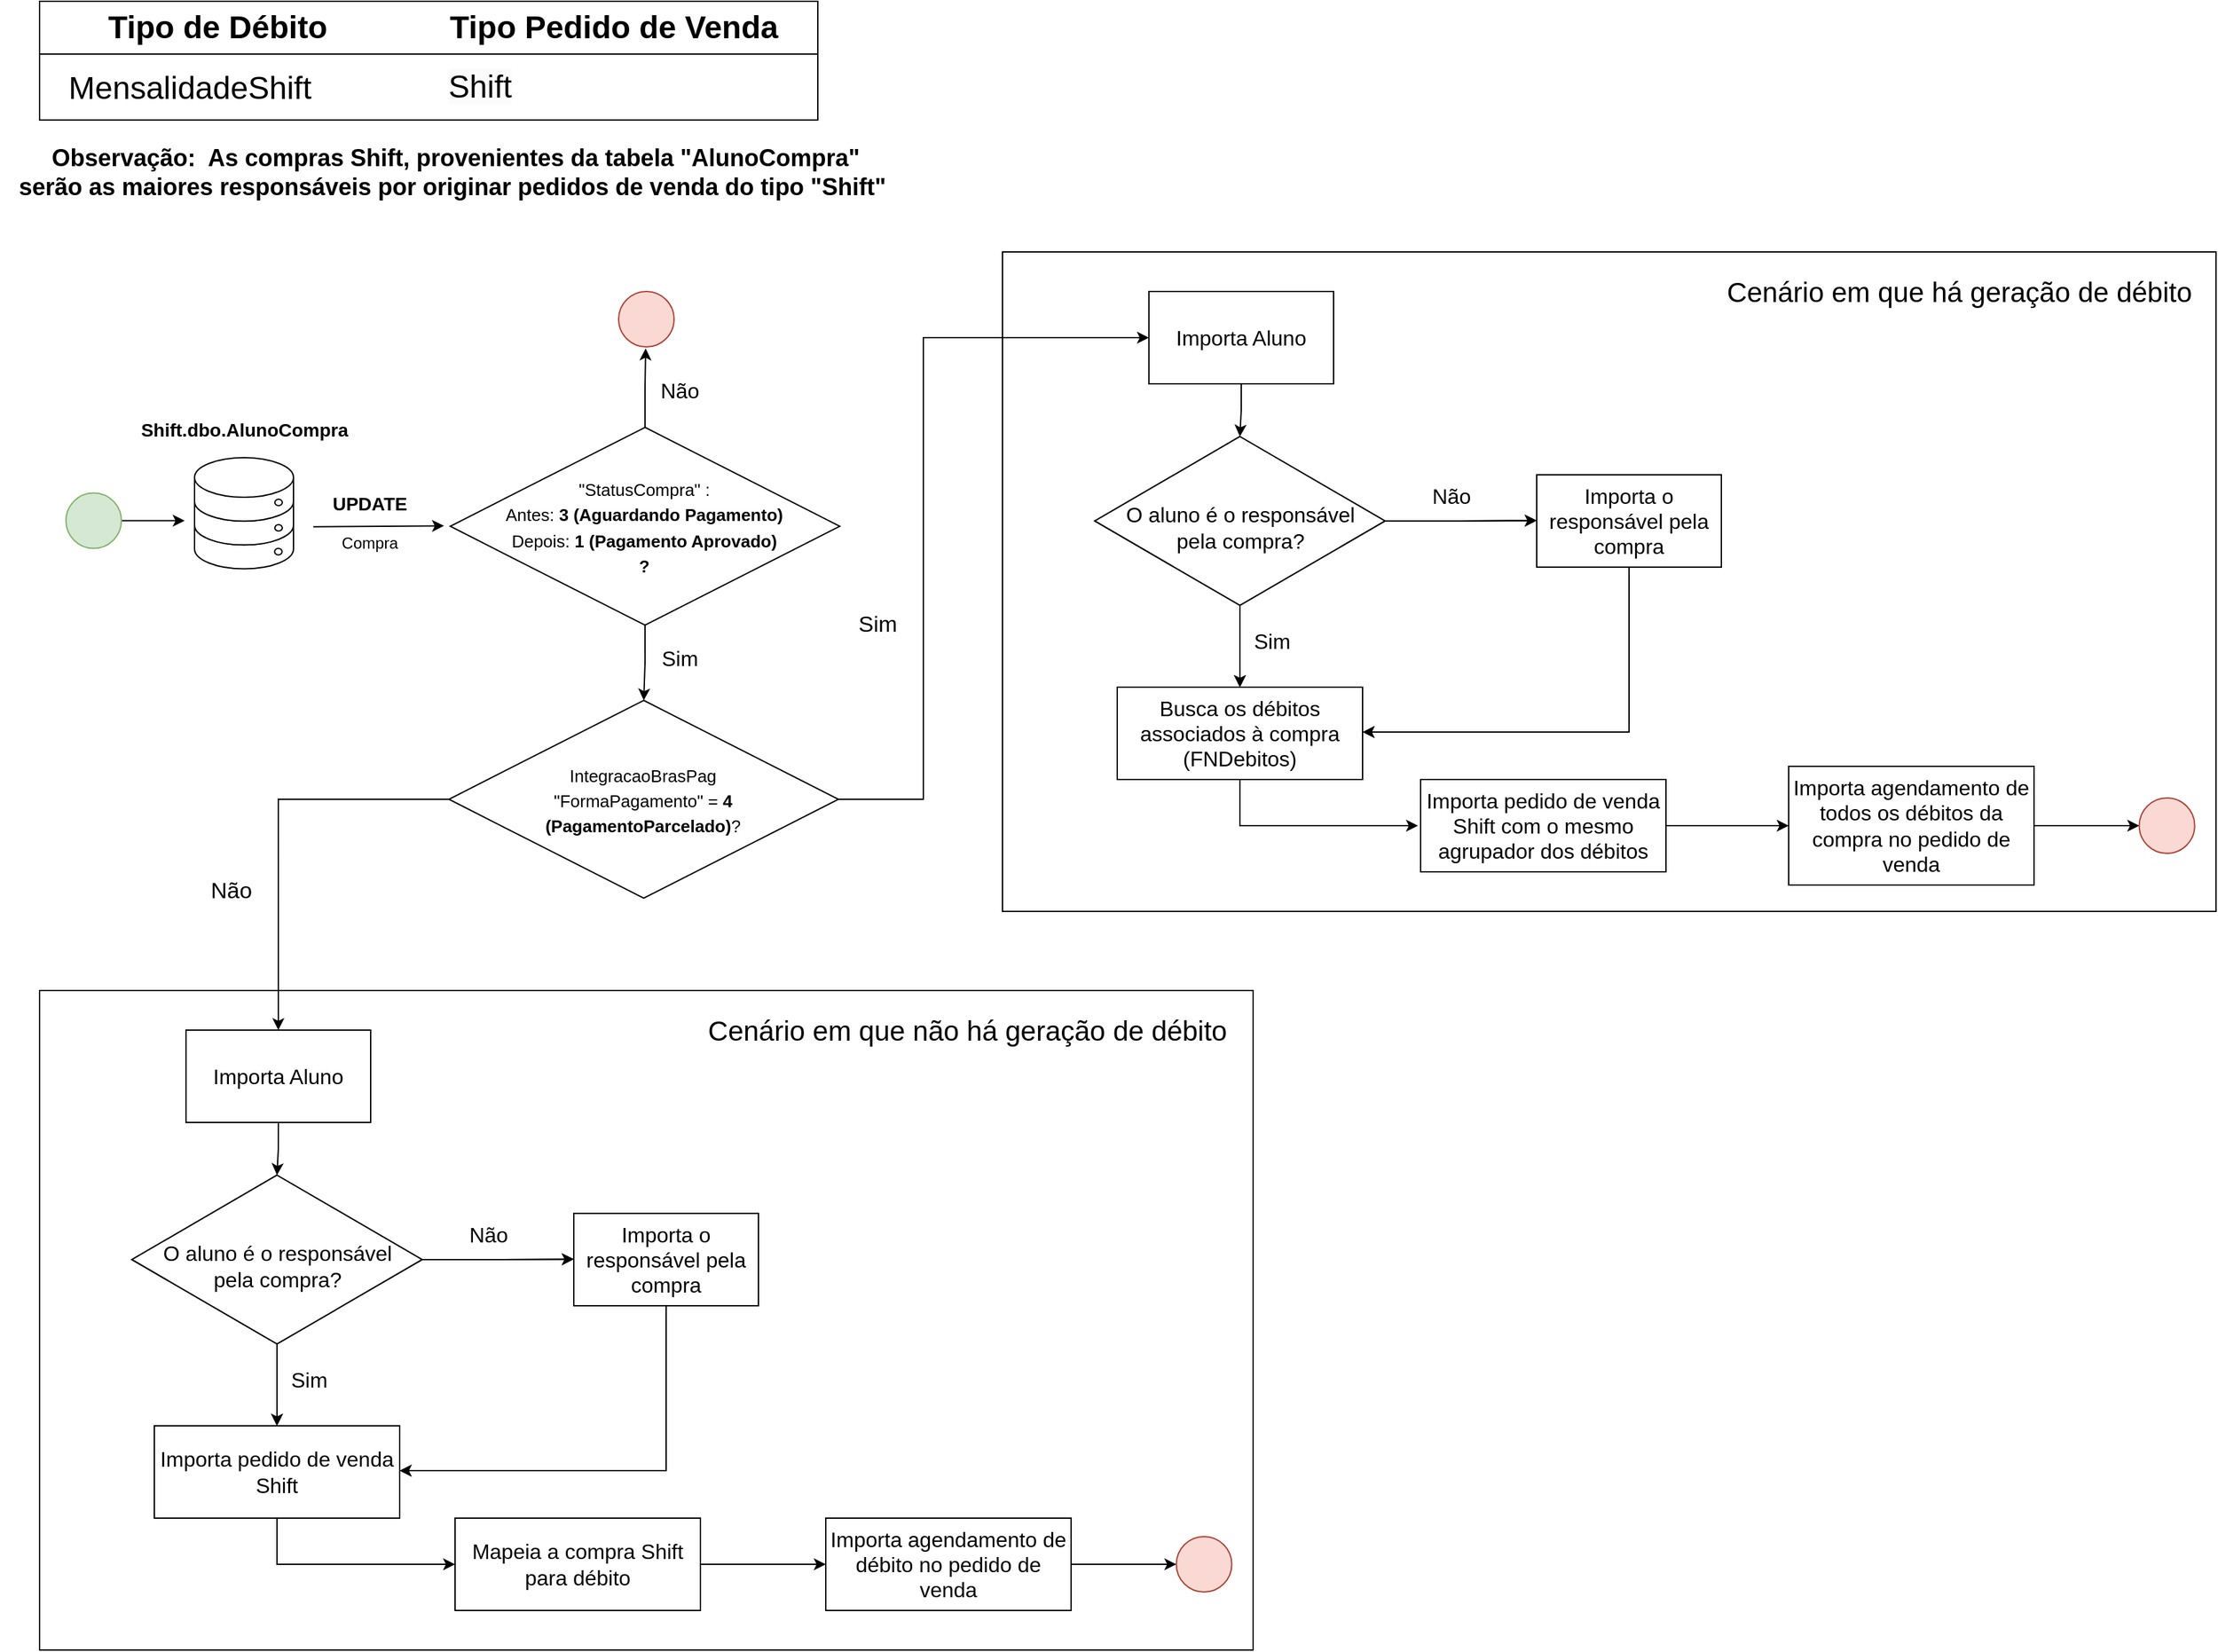<mxfile version="22.1.16" type="device">
  <diagram name="Página-1" id="JGmMoqSa35rXy1QoEq3f">
    <mxGraphModel dx="956" dy="515" grid="1" gridSize="10" guides="1" tooltips="1" connect="1" arrows="1" fold="1" page="1" pageScale="1" pageWidth="2339" pageHeight="3300" math="0" shadow="0">
      <root>
        <mxCell id="0" />
        <mxCell id="1" parent="0" />
        <mxCell id="vPRiPzP2IyB3WC7fO1nx-7" value="" style="whiteSpace=wrap;html=1;fillColor=default;" parent="1" vertex="1">
          <mxGeometry x="120" y="50" width="590" height="40" as="geometry" />
        </mxCell>
        <mxCell id="vPRiPzP2IyB3WC7fO1nx-8" value="" style="group;strokeColor=default;fillColor=default;" parent="1" vertex="1" connectable="0">
          <mxGeometry x="120" y="90" width="590" height="50" as="geometry" />
        </mxCell>
        <mxCell id="vPRiPzP2IyB3WC7fO1nx-9" value="&lt;div style=&quot;&quot;&gt;&lt;font style=&quot;font-size: 24px;&quot;&gt;MensalidadeShift&lt;/font&gt;&lt;/div&gt;&lt;font style=&quot;font-size: 24px;&quot;&gt;&lt;br&gt;&lt;/font&gt;" style="text;html=1;strokeColor=none;fillColor=none;align=left;verticalAlign=top;whiteSpace=wrap;rounded=0;" parent="vPRiPzP2IyB3WC7fO1nx-8" vertex="1">
          <mxGeometry x="19.86" y="5" width="234.95" height="22.727" as="geometry" />
        </mxCell>
        <mxCell id="vPRiPzP2IyB3WC7fO1nx-10" value="&lt;span style=&quot;color: rgb(0, 0, 0); font-family: Helvetica; font-size: 24px; font-style: normal; font-variant-ligatures: normal; font-variant-caps: normal; letter-spacing: normal; orphans: 2; text-align: left; text-indent: 0px; text-transform: none; widows: 2; word-spacing: 0px; -webkit-text-stroke-width: 0px; background-color: rgb(251, 251, 251); text-decoration-thickness: initial; text-decoration-style: initial; text-decoration-color: initial; float: none; display: inline !important;&quot;&gt;Shift&lt;/span&gt;&lt;span style=&quot;border-color: var(--border-color); font-size: 24px;&quot;&gt;&lt;br&gt;&lt;/span&gt;" style="text;whiteSpace=wrap;html=1;" parent="vPRiPzP2IyB3WC7fO1nx-8" vertex="1">
          <mxGeometry x="307.92" y="4.236" width="271.28" height="22.491" as="geometry" />
        </mxCell>
        <mxCell id="vPRiPzP2IyB3WC7fO1nx-11" value="&lt;font style=&quot;font-size: 24px;&quot;&gt;&lt;b&gt;Tipo Pedido de Venda&lt;/b&gt;&lt;/font&gt;" style="text;html=1;align=center;verticalAlign=middle;resizable=0;points=[];autosize=1;strokeColor=none;fillColor=none;" parent="1" vertex="1">
          <mxGeometry x="420" y="50" width="270" height="40" as="geometry" />
        </mxCell>
        <mxCell id="vPRiPzP2IyB3WC7fO1nx-12" value="&lt;font style=&quot;font-size: 24px;&quot;&gt;&lt;b&gt;Tipo de Débito&lt;/b&gt;&lt;/font&gt;" style="text;html=1;align=left;verticalAlign=middle;resizable=0;points=[];autosize=1;strokeColor=none;fillColor=none;" parent="1" vertex="1">
          <mxGeometry x="170" y="50" width="190" height="40" as="geometry" />
        </mxCell>
        <mxCell id="vPRiPzP2IyB3WC7fO1nx-13" value="&lt;font style=&quot;font-size: 18px;&quot;&gt;&lt;b&gt;Observação:&amp;nbsp; As compras Shift, provenientes da tabela &quot;AlunoCompra&quot; &lt;br&gt;serão as maiores responsáveis por originar pedidos de venda do tipo &quot;Shift&quot;&amp;nbsp;&lt;/b&gt;&lt;/font&gt;" style="text;html=1;align=center;verticalAlign=middle;resizable=0;points=[];autosize=1;strokeColor=none;fillColor=none;" parent="1" vertex="1">
          <mxGeometry x="90" y="150" width="690" height="60" as="geometry" />
        </mxCell>
        <mxCell id="vPRiPzP2IyB3WC7fO1nx-95" value="" style="html=1;whiteSpace=wrap;" parent="1" vertex="1">
          <mxGeometry x="120" y="800" width="920" height="500" as="geometry" />
        </mxCell>
        <mxCell id="vPRiPzP2IyB3WC7fO1nx-96" value="&lt;span style=&quot;font-size: 14px;&quot;&gt;&lt;b&gt;Shift.dbo.AlunoCompra&lt;/b&gt;&lt;/span&gt;" style="text;html=1;align=center;verticalAlign=middle;resizable=0;points=[];autosize=1;strokeColor=none;fillColor=none;strokeWidth=13;" parent="1" vertex="1">
          <mxGeometry x="185" y="360" width="180" height="30" as="geometry" />
        </mxCell>
        <mxCell id="vPRiPzP2IyB3WC7fO1nx-97" value="&lt;font style=&quot;font-size: 14px;&quot;&gt;&lt;b&gt;UPDATE&lt;/b&gt;&lt;/font&gt;" style="text;html=1;align=center;verticalAlign=middle;resizable=0;points=[];autosize=1;strokeColor=none;fillColor=none;" parent="1" vertex="1">
          <mxGeometry x="330" y="416.38" width="80" height="30" as="geometry" />
        </mxCell>
        <mxCell id="vPRiPzP2IyB3WC7fO1nx-98" value="" style="endArrow=classic;html=1;rounded=0;entryX=0.959;entryY=1.043;entryDx=0;entryDy=0;entryPerimeter=0;" parent="1" edge="1">
          <mxGeometry width="50" height="50" relative="1" as="geometry">
            <mxPoint x="327.5" y="448.42" as="sourcePoint" />
            <mxPoint x="426.58" y="447.67" as="targetPoint" />
          </mxGeometry>
        </mxCell>
        <mxCell id="vPRiPzP2IyB3WC7fO1nx-99" value="" style="group;fillColor=default;" parent="1" vertex="1" connectable="0">
          <mxGeometry x="237.5" y="390" width="75" height="104.12" as="geometry" />
        </mxCell>
        <mxCell id="vPRiPzP2IyB3WC7fO1nx-100" value="" style="shape=cylinder3;whiteSpace=wrap;html=1;boundedLbl=1;backgroundOutline=1;size=15;fillColor=default;" parent="vPRiPzP2IyB3WC7fO1nx-99" vertex="1">
          <mxGeometry y="42.125" width="75" height="48.125" as="geometry" />
        </mxCell>
        <mxCell id="vPRiPzP2IyB3WC7fO1nx-101" value="" style="shape=cylinder3;whiteSpace=wrap;html=1;boundedLbl=1;backgroundOutline=1;size=15;fillColor=default;" parent="vPRiPzP2IyB3WC7fO1nx-99" vertex="1">
          <mxGeometry y="24.062" width="75" height="48.125" as="geometry" />
        </mxCell>
        <mxCell id="vPRiPzP2IyB3WC7fO1nx-102" value="" style="shape=cylinder3;whiteSpace=wrap;html=1;boundedLbl=1;backgroundOutline=1;size=15;fillColor=default;" parent="vPRiPzP2IyB3WC7fO1nx-99" vertex="1">
          <mxGeometry y="6" width="75" height="48.125" as="geometry" />
        </mxCell>
        <mxCell id="vPRiPzP2IyB3WC7fO1nx-103" value="" style="ellipse;whiteSpace=wrap;html=1;fillColor=default;" parent="vPRiPzP2IyB3WC7fO1nx-99" vertex="1">
          <mxGeometry x="60.875" y="56.741" width="5.625" height="4.902" as="geometry" />
        </mxCell>
        <mxCell id="vPRiPzP2IyB3WC7fO1nx-104" value="" style="ellipse;whiteSpace=wrap;html=1;fillColor=default;" parent="vPRiPzP2IyB3WC7fO1nx-99" vertex="1">
          <mxGeometry x="60.875" y="37.481" width="5.625" height="4.902" as="geometry" />
        </mxCell>
        <mxCell id="vPRiPzP2IyB3WC7fO1nx-105" value="" style="ellipse;whiteSpace=wrap;html=1;fillColor=default;" parent="1" vertex="1">
          <mxGeometry x="298.208" y="464.804" width="5.625" height="4.902" as="geometry" />
        </mxCell>
        <mxCell id="vPRiPzP2IyB3WC7fO1nx-106" style="edgeStyle=orthogonalEdgeStyle;rounded=0;orthogonalLoop=1;jettySize=auto;html=1;fontFamily=Helvetica;fontSize=16;fontColor=default;startSize=30;" parent="1" source="vPRiPzP2IyB3WC7fO1nx-107" edge="1">
          <mxGeometry relative="1" as="geometry">
            <mxPoint x="230" y="443.785" as="targetPoint" />
          </mxGeometry>
        </mxCell>
        <mxCell id="vPRiPzP2IyB3WC7fO1nx-107" value="" style="ellipse;whiteSpace=wrap;html=1;aspect=fixed;strokeColor=#82b366;align=center;verticalAlign=middle;fontFamily=Helvetica;fontSize=16;startSize=30;fillColor=#d5e8d4;" parent="1" vertex="1">
          <mxGeometry x="140" y="422.77" width="42.03" height="42.03" as="geometry" />
        </mxCell>
        <mxCell id="vPRiPzP2IyB3WC7fO1nx-108" value="Compra" style="text;html=1;align=center;verticalAlign=middle;resizable=0;points=[];autosize=1;strokeColor=none;fillColor=none;" parent="1" vertex="1">
          <mxGeometry x="335" y="446.38" width="70" height="30" as="geometry" />
        </mxCell>
        <mxCell id="vPRiPzP2IyB3WC7fO1nx-109" value="" style="group" parent="1" vertex="1" connectable="0">
          <mxGeometry x="428" y="383" width="302" height="150" as="geometry" />
        </mxCell>
        <mxCell id="vPRiPzP2IyB3WC7fO1nx-110" value="" style="rhombus;whiteSpace=wrap;html=1;strokeColor=default;align=center;verticalAlign=middle;fontFamily=Helvetica;fontSize=16;fontColor=default;startSize=30;fillColor=default;" parent="vPRiPzP2IyB3WC7fO1nx-109" vertex="1">
          <mxGeometry x="3.36" y="-10" width="295.288" height="150" as="geometry" />
        </mxCell>
        <mxCell id="vPRiPzP2IyB3WC7fO1nx-111" value="&lt;font style=&quot;border-color: var(--border-color); font-size: 13px;&quot;&gt;&quot;StatusCompra&quot; :&lt;br style=&quot;border-color: var(--border-color);&quot;&gt;Antes:&lt;b style=&quot;border-color: var(--border-color);&quot;&gt;&amp;nbsp;3 (Aguardando Pagamento)&lt;/b&gt;&lt;br style=&quot;border-color: var(--border-color);&quot;&gt;Depois:&amp;nbsp;&lt;/font&gt;&lt;b style=&quot;border-color: var(--border-color); font-size: 13px;&quot;&gt;1 (Pagamento Aprovado)&lt;br style=&quot;border-color: var(--border-color);&quot;&gt;?&lt;/b&gt;" style="text;html=1;align=center;verticalAlign=middle;resizable=0;points=[];autosize=1;strokeColor=none;fillColor=none;fontSize=16;fontFamily=Helvetica;fontColor=default;" parent="vPRiPzP2IyB3WC7fO1nx-109" vertex="1">
          <mxGeometry x="35.423" y="20.0" width="230" height="90" as="geometry" />
        </mxCell>
        <mxCell id="vPRiPzP2IyB3WC7fO1nx-112" value="" style="group" parent="1" vertex="1" connectable="0">
          <mxGeometry x="427" y="590" width="302" height="150" as="geometry" />
        </mxCell>
        <mxCell id="vPRiPzP2IyB3WC7fO1nx-113" value="" style="rhombus;whiteSpace=wrap;html=1;strokeColor=default;align=center;verticalAlign=middle;fontFamily=Helvetica;fontSize=16;fontColor=default;startSize=30;fillColor=default;" parent="vPRiPzP2IyB3WC7fO1nx-112" vertex="1">
          <mxGeometry x="3.36" y="-10" width="295.288" height="150" as="geometry" />
        </mxCell>
        <mxCell id="vPRiPzP2IyB3WC7fO1nx-114" value="&lt;span style=&quot;font-size: 13px;&quot;&gt;IntegracaoBrasPag&lt;br&gt;&quot;FormaPagamento&quot; = &lt;b&gt;4&lt;br&gt;(PagamentoParcelado)&lt;/b&gt;?&lt;br&gt;&lt;/span&gt;" style="text;html=1;align=center;verticalAlign=middle;resizable=0;points=[];autosize=1;strokeColor=none;fillColor=none;fontSize=16;fontFamily=Helvetica;fontColor=default;" parent="vPRiPzP2IyB3WC7fO1nx-112" vertex="1">
          <mxGeometry x="65.423" y="30" width="170" height="70" as="geometry" />
        </mxCell>
        <mxCell id="vPRiPzP2IyB3WC7fO1nx-115" style="edgeStyle=orthogonalEdgeStyle;rounded=0;orthogonalLoop=1;jettySize=auto;html=1;exitX=0.5;exitY=1;exitDx=0;exitDy=0;" parent="1" source="vPRiPzP2IyB3WC7fO1nx-110" target="vPRiPzP2IyB3WC7fO1nx-113" edge="1">
          <mxGeometry relative="1" as="geometry" />
        </mxCell>
        <mxCell id="vPRiPzP2IyB3WC7fO1nx-116" value="&lt;font style=&quot;font-size: 21px;&quot;&gt;Cenário em que não há geração de débito&lt;/font&gt;" style="text;html=1;align=center;verticalAlign=middle;resizable=0;points=[];autosize=1;strokeColor=none;fillColor=none;" parent="1" vertex="1">
          <mxGeometry x="612.5" y="810" width="420" height="40" as="geometry" />
        </mxCell>
        <mxCell id="vPRiPzP2IyB3WC7fO1nx-118" value="&lt;font style=&quot;font-size: 17px;&quot;&gt;Não&lt;/font&gt;" style="text;html=1;align=center;verticalAlign=middle;resizable=0;points=[];autosize=1;strokeColor=none;fillColor=none;" parent="1" vertex="1">
          <mxGeometry x="240" y="710" width="50" height="30" as="geometry" />
        </mxCell>
        <mxCell id="vPRiPzP2IyB3WC7fO1nx-124" style="edgeStyle=orthogonalEdgeStyle;rounded=0;orthogonalLoop=1;jettySize=auto;html=1;exitX=0.5;exitY=1;exitDx=0;exitDy=0;fontFamily=Helvetica;fontSize=16;fontColor=default;startSize=30;" parent="1" source="vPRiPzP2IyB3WC7fO1nx-125" edge="1">
          <mxGeometry relative="1" as="geometry">
            <mxPoint x="300" y="940" as="targetPoint" />
          </mxGeometry>
        </mxCell>
        <mxCell id="vPRiPzP2IyB3WC7fO1nx-125" value="Importa Aluno" style="whiteSpace=wrap;html=1;strokeColor=default;align=center;verticalAlign=middle;fontFamily=Helvetica;fontSize=16;fontColor=default;startSize=30;fillColor=default;" parent="1" vertex="1">
          <mxGeometry x="231.02" y="830" width="140" height="70" as="geometry" />
        </mxCell>
        <mxCell id="vPRiPzP2IyB3WC7fO1nx-126" value="" style="group" parent="1" vertex="1" connectable="0">
          <mxGeometry x="190" y="940" width="220" height="127.94" as="geometry" />
        </mxCell>
        <mxCell id="vPRiPzP2IyB3WC7fO1nx-127" style="edgeStyle=orthogonalEdgeStyle;rounded=0;orthogonalLoop=1;jettySize=auto;html=1;exitX=1;exitY=0.5;exitDx=0;exitDy=0;fontFamily=Helvetica;fontSize=16;fontColor=default;startSize=30;" parent="vPRiPzP2IyB3WC7fO1nx-126" source="vPRiPzP2IyB3WC7fO1nx-128" edge="1">
          <mxGeometry relative="1" as="geometry">
            <mxPoint x="335" y="63.667" as="targetPoint" />
          </mxGeometry>
        </mxCell>
        <mxCell id="vPRiPzP2IyB3WC7fO1nx-128" value="" style="rhombus;whiteSpace=wrap;html=1;strokeColor=default;align=center;verticalAlign=middle;fontFamily=Helvetica;fontSize=16;fontColor=default;startSize=30;fillColor=default;" parent="vPRiPzP2IyB3WC7fO1nx-126" vertex="1">
          <mxGeometry width="220" height="127.94" as="geometry" />
        </mxCell>
        <mxCell id="vPRiPzP2IyB3WC7fO1nx-129" value="&lt;font style=&quot;font-size: 16px;&quot;&gt;&lt;font style=&quot;font-size: 16px;&quot;&gt;Possui &lt;/font&gt;&lt;font style=&quot;font-size: 16px;&quot;&gt;&lt;font style=&quot;font-size: 16px;&quot;&gt;Responsável&lt;/font&gt;&lt;br&gt;Financeiro?&lt;/font&gt;&lt;/font&gt;" style="text;html=1;align=center;verticalAlign=middle;resizable=0;points=[];autosize=1;strokeColor=none;fillColor=none;fontSize=16;fontFamily=Helvetica;fontColor=default;" parent="vPRiPzP2IyB3WC7fO1nx-126" vertex="1">
          <mxGeometry x="25" y="43.97" width="170" height="50" as="geometry" />
        </mxCell>
        <mxCell id="vPRiPzP2IyB3WC7fO1nx-130" value="Não" style="text;html=1;align=center;verticalAlign=middle;resizable=0;points=[];autosize=1;strokeColor=none;fillColor=none;fontSize=16;fontFamily=Helvetica;fontColor=default;" parent="1" vertex="1">
          <mxGeometry x="435" y="970" width="50" height="30" as="geometry" />
        </mxCell>
        <mxCell id="vPRiPzP2IyB3WC7fO1nx-131" style="edgeStyle=orthogonalEdgeStyle;rounded=0;orthogonalLoop=1;jettySize=auto;html=1;exitX=0.5;exitY=1;exitDx=0;exitDy=0;fontFamily=Helvetica;fontSize=16;fontColor=default;startSize=30;" parent="1" edge="1">
          <mxGeometry relative="1" as="geometry">
            <mxPoint x="595" y="1037.97" as="sourcePoint" />
            <mxPoint x="393" y="1164.04" as="targetPoint" />
            <Array as="points">
              <mxPoint x="595" y="1164" />
            </Array>
          </mxGeometry>
        </mxCell>
        <mxCell id="vPRiPzP2IyB3WC7fO1nx-132" value="Importa Responsável FInanceiro" style="whiteSpace=wrap;html=1;strokeColor=default;align=center;verticalAlign=middle;fontFamily=Helvetica;fontSize=16;fontColor=default;startSize=30;fillColor=default;" parent="1" vertex="1">
          <mxGeometry x="525" y="968.97" width="140" height="70" as="geometry" />
        </mxCell>
        <mxCell id="vPRiPzP2IyB3WC7fO1nx-134" value="Importa pedido de venda de matrícula" style="whiteSpace=wrap;html=1;strokeColor=default;align=center;verticalAlign=middle;fontFamily=Helvetica;fontSize=16;fontColor=default;startSize=30;fillColor=default;" parent="1" vertex="1">
          <mxGeometry x="207" y="1130" width="186" height="70" as="geometry" />
        </mxCell>
        <mxCell id="vPRiPzP2IyB3WC7fO1nx-135" style="edgeStyle=orthogonalEdgeStyle;rounded=0;orthogonalLoop=1;jettySize=auto;html=1;exitX=0.5;exitY=1;exitDx=0;exitDy=0;fontFamily=Helvetica;fontSize=16;fontColor=default;startSize=30;" parent="1" source="vPRiPzP2IyB3WC7fO1nx-128" target="vPRiPzP2IyB3WC7fO1nx-134" edge="1">
          <mxGeometry relative="1" as="geometry" />
        </mxCell>
        <mxCell id="vPRiPzP2IyB3WC7fO1nx-136" value="Sim" style="text;html=1;align=center;verticalAlign=middle;resizable=0;points=[];autosize=1;strokeColor=none;fillColor=none;fontSize=16;fontFamily=Helvetica;fontColor=default;" parent="1" vertex="1">
          <mxGeometry x="299" y="1080" width="50" height="30" as="geometry" />
        </mxCell>
        <mxCell id="vPRiPzP2IyB3WC7fO1nx-140" value="" style="group" parent="1" vertex="1" connectable="0">
          <mxGeometry x="190" y="940" width="220" height="127.94" as="geometry" />
        </mxCell>
        <mxCell id="vPRiPzP2IyB3WC7fO1nx-141" style="edgeStyle=orthogonalEdgeStyle;rounded=0;orthogonalLoop=1;jettySize=auto;html=1;exitX=1;exitY=0.5;exitDx=0;exitDy=0;fontFamily=Helvetica;fontSize=16;fontColor=default;startSize=30;" parent="vPRiPzP2IyB3WC7fO1nx-140" source="vPRiPzP2IyB3WC7fO1nx-142" edge="1">
          <mxGeometry relative="1" as="geometry">
            <mxPoint x="335" y="63.667" as="targetPoint" />
          </mxGeometry>
        </mxCell>
        <mxCell id="vPRiPzP2IyB3WC7fO1nx-142" value="" style="rhombus;whiteSpace=wrap;html=1;strokeColor=default;align=center;verticalAlign=middle;fontFamily=Helvetica;fontSize=16;fontColor=default;startSize=30;fillColor=default;" parent="vPRiPzP2IyB3WC7fO1nx-140" vertex="1">
          <mxGeometry width="220" height="127.94" as="geometry" />
        </mxCell>
        <mxCell id="vPRiPzP2IyB3WC7fO1nx-143" value="&lt;font style=&quot;font-size: 16px;&quot;&gt;&lt;font style=&quot;font-size: 16px;&quot;&gt;O aluno é o r&lt;/font&gt;&lt;font style=&quot;font-size: 16px;&quot;&gt;&lt;font style=&quot;font-size: 16px;&quot;&gt;esponsável&lt;/font&gt;&lt;br&gt;pela compra?&lt;/font&gt;&lt;/font&gt;" style="text;html=1;align=center;verticalAlign=middle;resizable=0;points=[];autosize=1;strokeColor=none;fillColor=none;fontSize=16;fontFamily=Helvetica;fontColor=default;" parent="vPRiPzP2IyB3WC7fO1nx-140" vertex="1">
          <mxGeometry x="10" y="43.97" width="200" height="50" as="geometry" />
        </mxCell>
        <mxCell id="vPRiPzP2IyB3WC7fO1nx-145" style="edgeStyle=orthogonalEdgeStyle;rounded=0;orthogonalLoop=1;jettySize=auto;html=1;exitX=0.5;exitY=1;exitDx=0;exitDy=0;fontFamily=Helvetica;fontSize=16;fontColor=default;startSize=30;" parent="1" edge="1">
          <mxGeometry relative="1" as="geometry">
            <mxPoint x="595" y="1037.97" as="sourcePoint" />
            <mxPoint x="393" y="1164.04" as="targetPoint" />
            <Array as="points">
              <mxPoint x="595" y="1164" />
            </Array>
          </mxGeometry>
        </mxCell>
        <mxCell id="vPRiPzP2IyB3WC7fO1nx-146" value="Importa o responsável pela compra" style="whiteSpace=wrap;html=1;strokeColor=default;align=center;verticalAlign=middle;fontFamily=Helvetica;fontSize=16;fontColor=default;startSize=30;fillColor=default;" parent="1" vertex="1">
          <mxGeometry x="525" y="968.97" width="140" height="70" as="geometry" />
        </mxCell>
        <mxCell id="vPRiPzP2IyB3WC7fO1nx-147" style="edgeStyle=orthogonalEdgeStyle;rounded=0;orthogonalLoop=1;jettySize=auto;html=1;exitX=0.5;exitY=1;exitDx=0;exitDy=0;fontFamily=Helvetica;fontSize=16;fontColor=default;startSize=30;entryX=0;entryY=0.5;entryDx=0;entryDy=0;" parent="1" source="vPRiPzP2IyB3WC7fO1nx-148" target="vPRiPzP2IyB3WC7fO1nx-152" edge="1">
          <mxGeometry relative="1" as="geometry">
            <mxPoint x="300" y="1240" as="targetPoint" />
            <Array as="points">
              <mxPoint x="300" y="1235" />
            </Array>
          </mxGeometry>
        </mxCell>
        <mxCell id="vPRiPzP2IyB3WC7fO1nx-148" value="Importa pedido de venda Shift" style="whiteSpace=wrap;html=1;strokeColor=default;align=center;verticalAlign=middle;fontFamily=Helvetica;fontSize=16;fontColor=default;startSize=30;fillColor=default;" parent="1" vertex="1">
          <mxGeometry x="207" y="1130" width="186" height="70" as="geometry" />
        </mxCell>
        <mxCell id="vPRiPzP2IyB3WC7fO1nx-149" style="edgeStyle=orthogonalEdgeStyle;rounded=0;orthogonalLoop=1;jettySize=auto;html=1;exitX=0.5;exitY=1;exitDx=0;exitDy=0;fontFamily=Helvetica;fontSize=16;fontColor=default;startSize=30;" parent="1" source="vPRiPzP2IyB3WC7fO1nx-142" target="vPRiPzP2IyB3WC7fO1nx-148" edge="1">
          <mxGeometry relative="1" as="geometry" />
        </mxCell>
        <mxCell id="vPRiPzP2IyB3WC7fO1nx-151" value="" style="ellipse;whiteSpace=wrap;html=1;aspect=fixed;strokeColor=#ae4132;align=center;verticalAlign=middle;fontFamily=Helvetica;fontSize=16;startSize=30;fillColor=#fad9d5;" parent="1" vertex="1">
          <mxGeometry x="981.8" y="1213.98" width="42.03" height="42.03" as="geometry" />
        </mxCell>
        <mxCell id="vPRiPzP2IyB3WC7fO1nx-155" style="edgeStyle=orthogonalEdgeStyle;rounded=0;orthogonalLoop=1;jettySize=auto;html=1;exitX=1;exitY=0.5;exitDx=0;exitDy=0;entryX=0;entryY=0.5;entryDx=0;entryDy=0;" parent="1" source="vPRiPzP2IyB3WC7fO1nx-152" target="vPRiPzP2IyB3WC7fO1nx-154" edge="1">
          <mxGeometry relative="1" as="geometry" />
        </mxCell>
        <mxCell id="vPRiPzP2IyB3WC7fO1nx-152" value="Mapeia a compra Shift para débito" style="whiteSpace=wrap;html=1;strokeColor=default;align=center;verticalAlign=middle;fontFamily=Helvetica;fontSize=16;fontColor=default;startSize=30;fillColor=default;" parent="1" vertex="1">
          <mxGeometry x="435" y="1200" width="186" height="70" as="geometry" />
        </mxCell>
        <mxCell id="vPRiPzP2IyB3WC7fO1nx-157" style="edgeStyle=orthogonalEdgeStyle;rounded=0;orthogonalLoop=1;jettySize=auto;html=1;exitX=1;exitY=0.5;exitDx=0;exitDy=0;entryX=0;entryY=0.5;entryDx=0;entryDy=0;" parent="1" source="vPRiPzP2IyB3WC7fO1nx-154" target="vPRiPzP2IyB3WC7fO1nx-151" edge="1">
          <mxGeometry relative="1" as="geometry" />
        </mxCell>
        <mxCell id="vPRiPzP2IyB3WC7fO1nx-154" value="Importa agendamento de débito no pedido de venda" style="whiteSpace=wrap;html=1;strokeColor=default;align=center;verticalAlign=middle;fontFamily=Helvetica;fontSize=16;fontColor=default;startSize=30;fillColor=default;" parent="1" vertex="1">
          <mxGeometry x="716.03" y="1200" width="186" height="70" as="geometry" />
        </mxCell>
        <mxCell id="vPRiPzP2IyB3WC7fO1nx-158" style="edgeStyle=orthogonalEdgeStyle;rounded=0;orthogonalLoop=1;jettySize=auto;html=1;exitX=0;exitY=0.5;exitDx=0;exitDy=0;entryX=0.5;entryY=0;entryDx=0;entryDy=0;" parent="1" source="vPRiPzP2IyB3WC7fO1nx-113" target="vPRiPzP2IyB3WC7fO1nx-125" edge="1">
          <mxGeometry relative="1" as="geometry" />
        </mxCell>
        <mxCell id="vPRiPzP2IyB3WC7fO1nx-159" value="" style="html=1;whiteSpace=wrap;" parent="1" vertex="1">
          <mxGeometry x="850" y="240" width="920" height="500" as="geometry" />
        </mxCell>
        <mxCell id="vPRiPzP2IyB3WC7fO1nx-160" value="&lt;font style=&quot;font-size: 21px;&quot;&gt;Cenário em que há geração de débito&lt;/font&gt;" style="text;html=1;align=center;verticalAlign=middle;resizable=0;points=[];autosize=1;strokeColor=none;fillColor=none;" parent="1" vertex="1">
          <mxGeometry x="1385" y="250" width="380" height="40" as="geometry" />
        </mxCell>
        <mxCell id="vPRiPzP2IyB3WC7fO1nx-161" style="edgeStyle=orthogonalEdgeStyle;rounded=0;orthogonalLoop=1;jettySize=auto;html=1;exitX=0.5;exitY=1;exitDx=0;exitDy=0;fontFamily=Helvetica;fontSize=16;fontColor=default;startSize=30;" parent="1" source="vPRiPzP2IyB3WC7fO1nx-162" edge="1">
          <mxGeometry relative="1" as="geometry">
            <mxPoint x="1030" y="380" as="targetPoint" />
          </mxGeometry>
        </mxCell>
        <mxCell id="vPRiPzP2IyB3WC7fO1nx-162" value="Importa Aluno" style="whiteSpace=wrap;html=1;strokeColor=default;align=center;verticalAlign=middle;fontFamily=Helvetica;fontSize=16;fontColor=default;startSize=30;fillColor=default;" parent="1" vertex="1">
          <mxGeometry x="961.02" y="270" width="140" height="70" as="geometry" />
        </mxCell>
        <mxCell id="vPRiPzP2IyB3WC7fO1nx-163" value="" style="group" parent="1" vertex="1" connectable="0">
          <mxGeometry x="920" y="380" width="220" height="127.94" as="geometry" />
        </mxCell>
        <mxCell id="vPRiPzP2IyB3WC7fO1nx-164" style="edgeStyle=orthogonalEdgeStyle;rounded=0;orthogonalLoop=1;jettySize=auto;html=1;exitX=1;exitY=0.5;exitDx=0;exitDy=0;fontFamily=Helvetica;fontSize=16;fontColor=default;startSize=30;" parent="vPRiPzP2IyB3WC7fO1nx-163" source="vPRiPzP2IyB3WC7fO1nx-165" edge="1">
          <mxGeometry relative="1" as="geometry">
            <mxPoint x="335" y="63.667" as="targetPoint" />
          </mxGeometry>
        </mxCell>
        <mxCell id="vPRiPzP2IyB3WC7fO1nx-165" value="" style="rhombus;whiteSpace=wrap;html=1;strokeColor=default;align=center;verticalAlign=middle;fontFamily=Helvetica;fontSize=16;fontColor=default;startSize=30;fillColor=default;" parent="vPRiPzP2IyB3WC7fO1nx-163" vertex="1">
          <mxGeometry width="220" height="127.94" as="geometry" />
        </mxCell>
        <mxCell id="vPRiPzP2IyB3WC7fO1nx-166" value="&lt;font style=&quot;font-size: 16px;&quot;&gt;&lt;font style=&quot;font-size: 16px;&quot;&gt;Possui &lt;/font&gt;&lt;font style=&quot;font-size: 16px;&quot;&gt;&lt;font style=&quot;font-size: 16px;&quot;&gt;Responsável&lt;/font&gt;&lt;br&gt;Financeiro?&lt;/font&gt;&lt;/font&gt;" style="text;html=1;align=center;verticalAlign=middle;resizable=0;points=[];autosize=1;strokeColor=none;fillColor=none;fontSize=16;fontFamily=Helvetica;fontColor=default;" parent="vPRiPzP2IyB3WC7fO1nx-163" vertex="1">
          <mxGeometry x="25" y="43.97" width="170" height="50" as="geometry" />
        </mxCell>
        <mxCell id="vPRiPzP2IyB3WC7fO1nx-167" value="Não" style="text;html=1;align=center;verticalAlign=middle;resizable=0;points=[];autosize=1;strokeColor=none;fillColor=none;fontSize=16;fontFamily=Helvetica;fontColor=default;" parent="1" vertex="1">
          <mxGeometry x="1165" y="410" width="50" height="30" as="geometry" />
        </mxCell>
        <mxCell id="vPRiPzP2IyB3WC7fO1nx-168" style="edgeStyle=orthogonalEdgeStyle;rounded=0;orthogonalLoop=1;jettySize=auto;html=1;exitX=0.5;exitY=1;exitDx=0;exitDy=0;fontFamily=Helvetica;fontSize=16;fontColor=default;startSize=30;" parent="1" edge="1">
          <mxGeometry relative="1" as="geometry">
            <mxPoint x="1325" y="477.97" as="sourcePoint" />
            <mxPoint x="1123" y="604.04" as="targetPoint" />
            <Array as="points">
              <mxPoint x="1325" y="604" />
            </Array>
          </mxGeometry>
        </mxCell>
        <mxCell id="vPRiPzP2IyB3WC7fO1nx-169" value="Importa Responsável FInanceiro" style="whiteSpace=wrap;html=1;strokeColor=default;align=center;verticalAlign=middle;fontFamily=Helvetica;fontSize=16;fontColor=default;startSize=30;fillColor=default;" parent="1" vertex="1">
          <mxGeometry x="1255" y="408.97" width="140" height="70" as="geometry" />
        </mxCell>
        <mxCell id="vPRiPzP2IyB3WC7fO1nx-170" value="Importa pedido de venda de matrícula" style="whiteSpace=wrap;html=1;strokeColor=default;align=center;verticalAlign=middle;fontFamily=Helvetica;fontSize=16;fontColor=default;startSize=30;fillColor=default;" parent="1" vertex="1">
          <mxGeometry x="937" y="570" width="186" height="70" as="geometry" />
        </mxCell>
        <mxCell id="vPRiPzP2IyB3WC7fO1nx-171" style="edgeStyle=orthogonalEdgeStyle;rounded=0;orthogonalLoop=1;jettySize=auto;html=1;exitX=0.5;exitY=1;exitDx=0;exitDy=0;fontFamily=Helvetica;fontSize=16;fontColor=default;startSize=30;" parent="1" source="vPRiPzP2IyB3WC7fO1nx-165" target="vPRiPzP2IyB3WC7fO1nx-170" edge="1">
          <mxGeometry relative="1" as="geometry" />
        </mxCell>
        <mxCell id="vPRiPzP2IyB3WC7fO1nx-172" value="Sim" style="text;html=1;align=center;verticalAlign=middle;resizable=0;points=[];autosize=1;strokeColor=none;fillColor=none;fontSize=16;fontFamily=Helvetica;fontColor=default;" parent="1" vertex="1">
          <mxGeometry x="1029" y="520" width="50" height="30" as="geometry" />
        </mxCell>
        <mxCell id="vPRiPzP2IyB3WC7fO1nx-173" value="" style="group" parent="1" vertex="1" connectable="0">
          <mxGeometry x="920" y="380" width="220" height="127.94" as="geometry" />
        </mxCell>
        <mxCell id="vPRiPzP2IyB3WC7fO1nx-174" style="edgeStyle=orthogonalEdgeStyle;rounded=0;orthogonalLoop=1;jettySize=auto;html=1;exitX=1;exitY=0.5;exitDx=0;exitDy=0;fontFamily=Helvetica;fontSize=16;fontColor=default;startSize=30;" parent="vPRiPzP2IyB3WC7fO1nx-173" source="vPRiPzP2IyB3WC7fO1nx-175" edge="1">
          <mxGeometry relative="1" as="geometry">
            <mxPoint x="335" y="63.667" as="targetPoint" />
          </mxGeometry>
        </mxCell>
        <mxCell id="vPRiPzP2IyB3WC7fO1nx-175" value="" style="rhombus;whiteSpace=wrap;html=1;strokeColor=default;align=center;verticalAlign=middle;fontFamily=Helvetica;fontSize=16;fontColor=default;startSize=30;fillColor=default;" parent="vPRiPzP2IyB3WC7fO1nx-173" vertex="1">
          <mxGeometry width="220" height="127.94" as="geometry" />
        </mxCell>
        <mxCell id="vPRiPzP2IyB3WC7fO1nx-176" value="&lt;font style=&quot;border-color: var(--border-color);&quot;&gt;O aluno é o r&lt;/font&gt;&lt;font style=&quot;border-color: var(--border-color);&quot;&gt;&lt;font style=&quot;border-color: var(--border-color);&quot;&gt;esponsável&lt;/font&gt;&lt;br style=&quot;border-color: var(--border-color);&quot;&gt;pela compra?&lt;/font&gt;" style="text;html=1;align=center;verticalAlign=middle;resizable=0;points=[];autosize=1;strokeColor=none;fillColor=none;fontSize=16;fontFamily=Helvetica;fontColor=default;" parent="vPRiPzP2IyB3WC7fO1nx-173" vertex="1">
          <mxGeometry x="10" y="43.97" width="200" height="50" as="geometry" />
        </mxCell>
        <mxCell id="vPRiPzP2IyB3WC7fO1nx-178" style="edgeStyle=orthogonalEdgeStyle;rounded=0;orthogonalLoop=1;jettySize=auto;html=1;exitX=0.5;exitY=1;exitDx=0;exitDy=0;fontFamily=Helvetica;fontSize=16;fontColor=default;startSize=30;" parent="1" edge="1">
          <mxGeometry relative="1" as="geometry">
            <mxPoint x="1325" y="477.97" as="sourcePoint" />
            <mxPoint x="1123" y="604.04" as="targetPoint" />
            <Array as="points">
              <mxPoint x="1325" y="604" />
            </Array>
          </mxGeometry>
        </mxCell>
        <mxCell id="vPRiPzP2IyB3WC7fO1nx-179" value="Importa o responsável pela compra" style="whiteSpace=wrap;html=1;strokeColor=default;align=center;verticalAlign=middle;fontFamily=Helvetica;fontSize=16;fontColor=default;startSize=30;fillColor=default;" parent="1" vertex="1">
          <mxGeometry x="1255" y="408.97" width="140" height="70" as="geometry" />
        </mxCell>
        <mxCell id="vPRiPzP2IyB3WC7fO1nx-180" style="edgeStyle=orthogonalEdgeStyle;rounded=0;orthogonalLoop=1;jettySize=auto;html=1;exitX=0.5;exitY=1;exitDx=0;exitDy=0;fontFamily=Helvetica;fontSize=16;fontColor=default;startSize=30;entryX=0;entryY=0.5;entryDx=0;entryDy=0;" parent="1" source="vPRiPzP2IyB3WC7fO1nx-181" edge="1">
          <mxGeometry relative="1" as="geometry">
            <mxPoint x="1165" y="675" as="targetPoint" />
            <Array as="points">
              <mxPoint x="1030" y="675" />
            </Array>
          </mxGeometry>
        </mxCell>
        <mxCell id="vPRiPzP2IyB3WC7fO1nx-181" value="Busca os débitos associados à compra&lt;br&gt;(FNDebitos)" style="whiteSpace=wrap;html=1;strokeColor=default;align=center;verticalAlign=middle;fontFamily=Helvetica;fontSize=16;fontColor=default;startSize=30;fillColor=default;" parent="1" vertex="1">
          <mxGeometry x="937" y="570" width="186" height="70" as="geometry" />
        </mxCell>
        <mxCell id="vPRiPzP2IyB3WC7fO1nx-182" style="edgeStyle=orthogonalEdgeStyle;rounded=0;orthogonalLoop=1;jettySize=auto;html=1;exitX=0.5;exitY=1;exitDx=0;exitDy=0;fontFamily=Helvetica;fontSize=16;fontColor=default;startSize=30;" parent="1" source="vPRiPzP2IyB3WC7fO1nx-175" target="vPRiPzP2IyB3WC7fO1nx-181" edge="1">
          <mxGeometry relative="1" as="geometry" />
        </mxCell>
        <mxCell id="vPRiPzP2IyB3WC7fO1nx-184" value="" style="ellipse;whiteSpace=wrap;html=1;aspect=fixed;strokeColor=#ae4132;align=center;verticalAlign=middle;fontFamily=Helvetica;fontSize=16;startSize=30;fillColor=#fad9d5;" parent="1" vertex="1">
          <mxGeometry x="1711.8" y="653.98" width="42.03" height="42.03" as="geometry" />
        </mxCell>
        <mxCell id="vPRiPzP2IyB3WC7fO1nx-187" style="edgeStyle=orthogonalEdgeStyle;rounded=0;orthogonalLoop=1;jettySize=auto;html=1;exitX=1;exitY=0.5;exitDx=0;exitDy=0;entryX=0;entryY=0.5;entryDx=0;entryDy=0;" parent="1" source="vPRiPzP2IyB3WC7fO1nx-188" target="vPRiPzP2IyB3WC7fO1nx-184" edge="1">
          <mxGeometry relative="1" as="geometry" />
        </mxCell>
        <mxCell id="vPRiPzP2IyB3WC7fO1nx-188" value="Importa agendamento de todos os débitos da compra no pedido de venda" style="whiteSpace=wrap;html=1;strokeColor=default;align=center;verticalAlign=middle;fontFamily=Helvetica;fontSize=16;fontColor=default;startSize=30;fillColor=default;" parent="1" vertex="1">
          <mxGeometry x="1446.03" y="630" width="186" height="90" as="geometry" />
        </mxCell>
        <mxCell id="vPRiPzP2IyB3WC7fO1nx-189" style="edgeStyle=orthogonalEdgeStyle;rounded=0;orthogonalLoop=1;jettySize=auto;html=1;exitX=1;exitY=0.5;exitDx=0;exitDy=0;entryX=0;entryY=0.5;entryDx=0;entryDy=0;" parent="1" source="vPRiPzP2IyB3WC7fO1nx-113" target="vPRiPzP2IyB3WC7fO1nx-162" edge="1">
          <mxGeometry relative="1" as="geometry">
            <Array as="points">
              <mxPoint x="790" y="655" />
              <mxPoint x="790" y="305" />
            </Array>
          </mxGeometry>
        </mxCell>
        <mxCell id="vPRiPzP2IyB3WC7fO1nx-190" value="&lt;font style=&quot;font-size: 17px;&quot;&gt;Sim&lt;/font&gt;" style="text;html=1;align=center;verticalAlign=middle;resizable=0;points=[];autosize=1;strokeColor=none;fillColor=none;" parent="1" vertex="1">
          <mxGeometry x="730" y="507.94" width="50" height="30" as="geometry" />
        </mxCell>
        <mxCell id="vPRiPzP2IyB3WC7fO1nx-192" style="edgeStyle=orthogonalEdgeStyle;rounded=0;orthogonalLoop=1;jettySize=auto;html=1;exitX=1;exitY=0.5;exitDx=0;exitDy=0;entryX=0;entryY=0.5;entryDx=0;entryDy=0;" parent="1" source="vPRiPzP2IyB3WC7fO1nx-191" target="vPRiPzP2IyB3WC7fO1nx-188" edge="1">
          <mxGeometry relative="1" as="geometry" />
        </mxCell>
        <mxCell id="vPRiPzP2IyB3WC7fO1nx-191" value="Importa pedido de venda Shift com o mesmo agrupador dos débitos" style="whiteSpace=wrap;html=1;strokeColor=default;align=center;verticalAlign=middle;fontFamily=Helvetica;fontSize=16;fontColor=default;startSize=30;fillColor=default;" parent="1" vertex="1">
          <mxGeometry x="1167" y="640" width="186" height="70" as="geometry" />
        </mxCell>
        <mxCell id="RnICLoQiFv-kIWP-BxZ3-1" value="Sim" style="text;html=1;align=center;verticalAlign=middle;resizable=0;points=[];autosize=1;strokeColor=none;fillColor=none;fontSize=16;fontFamily=Helvetica;fontColor=default;" vertex="1" parent="1">
          <mxGeometry x="580" y="533" width="50" height="30" as="geometry" />
        </mxCell>
        <mxCell id="RnICLoQiFv-kIWP-BxZ3-3" value="Não" style="text;html=1;align=center;verticalAlign=middle;resizable=0;points=[];autosize=1;strokeColor=none;fillColor=none;fontSize=16;fontFamily=Helvetica;fontColor=default;" vertex="1" parent="1">
          <mxGeometry x="580" y="330" width="50" height="30" as="geometry" />
        </mxCell>
        <mxCell id="RnICLoQiFv-kIWP-BxZ3-4" value="" style="ellipse;whiteSpace=wrap;html=1;aspect=fixed;strokeColor=#ae4132;align=center;verticalAlign=middle;fontFamily=Helvetica;fontSize=16;startSize=30;fillColor=#fad9d5;" vertex="1" parent="1">
          <mxGeometry x="558.99" y="270" width="42.03" height="42.03" as="geometry" />
        </mxCell>
        <mxCell id="RnICLoQiFv-kIWP-BxZ3-5" style="edgeStyle=orthogonalEdgeStyle;rounded=0;orthogonalLoop=1;jettySize=auto;html=1;exitX=0.5;exitY=0;exitDx=0;exitDy=0;entryX=0.488;entryY=1.027;entryDx=0;entryDy=0;entryPerimeter=0;fontFamily=Helvetica;fontSize=16;fontColor=default;startSize=30;" edge="1" parent="1" source="vPRiPzP2IyB3WC7fO1nx-110" target="RnICLoQiFv-kIWP-BxZ3-4">
          <mxGeometry relative="1" as="geometry" />
        </mxCell>
      </root>
    </mxGraphModel>
  </diagram>
</mxfile>

